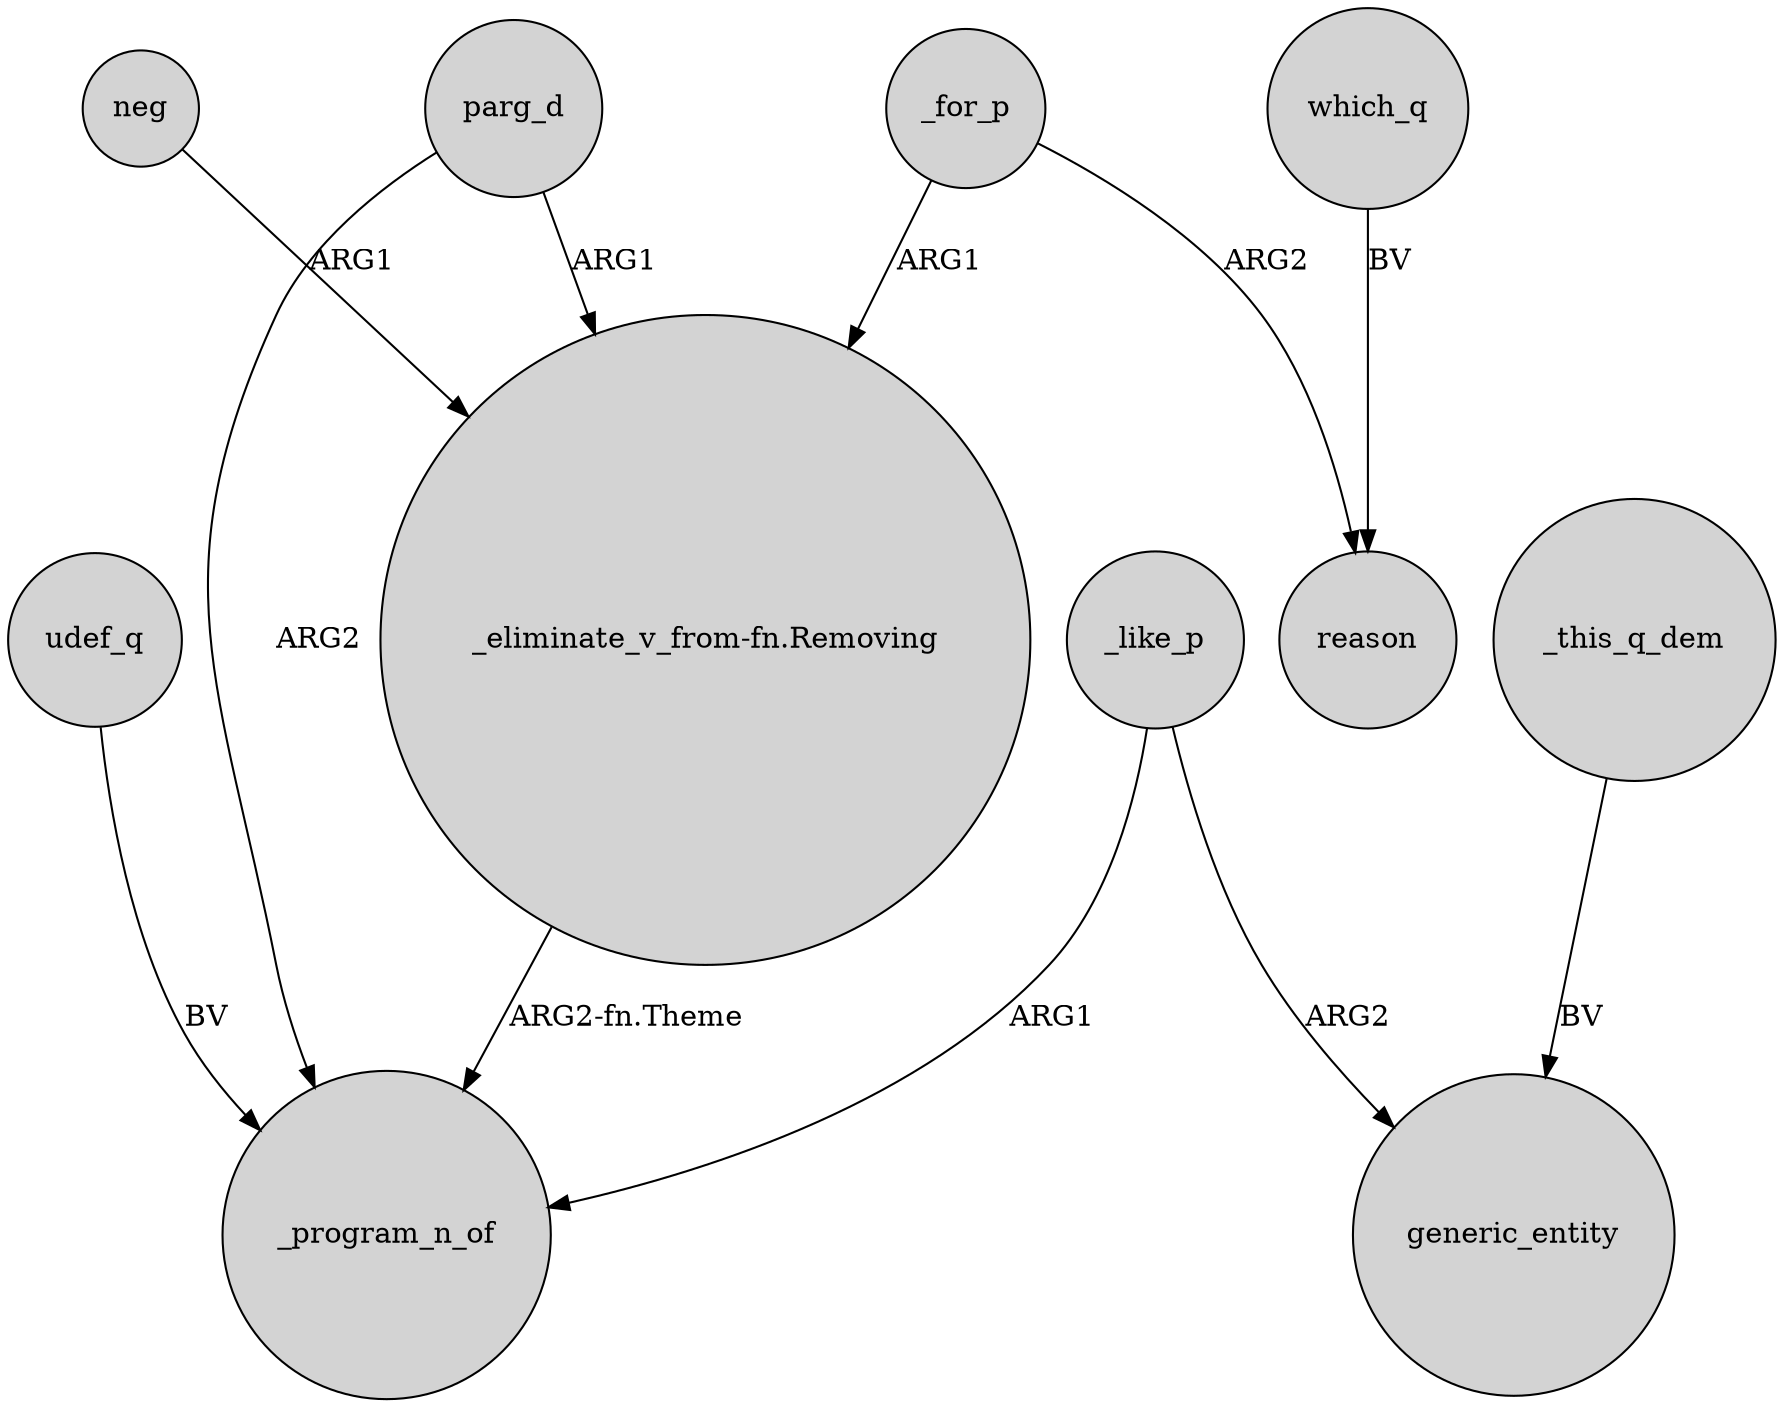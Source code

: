 digraph {
	node [shape=circle style=filled]
	udef_q -> _program_n_of [label=BV]
	_for_p -> "_eliminate_v_from-fn.Removing" [label=ARG1]
	_this_q_dem -> generic_entity [label=BV]
	"_eliminate_v_from-fn.Removing" -> _program_n_of [label="ARG2-fn.Theme"]
	_like_p -> generic_entity [label=ARG2]
	parg_d -> _program_n_of [label=ARG2]
	neg -> "_eliminate_v_from-fn.Removing" [label=ARG1]
	parg_d -> "_eliminate_v_from-fn.Removing" [label=ARG1]
	_for_p -> reason [label=ARG2]
	which_q -> reason [label=BV]
	_like_p -> _program_n_of [label=ARG1]
}
